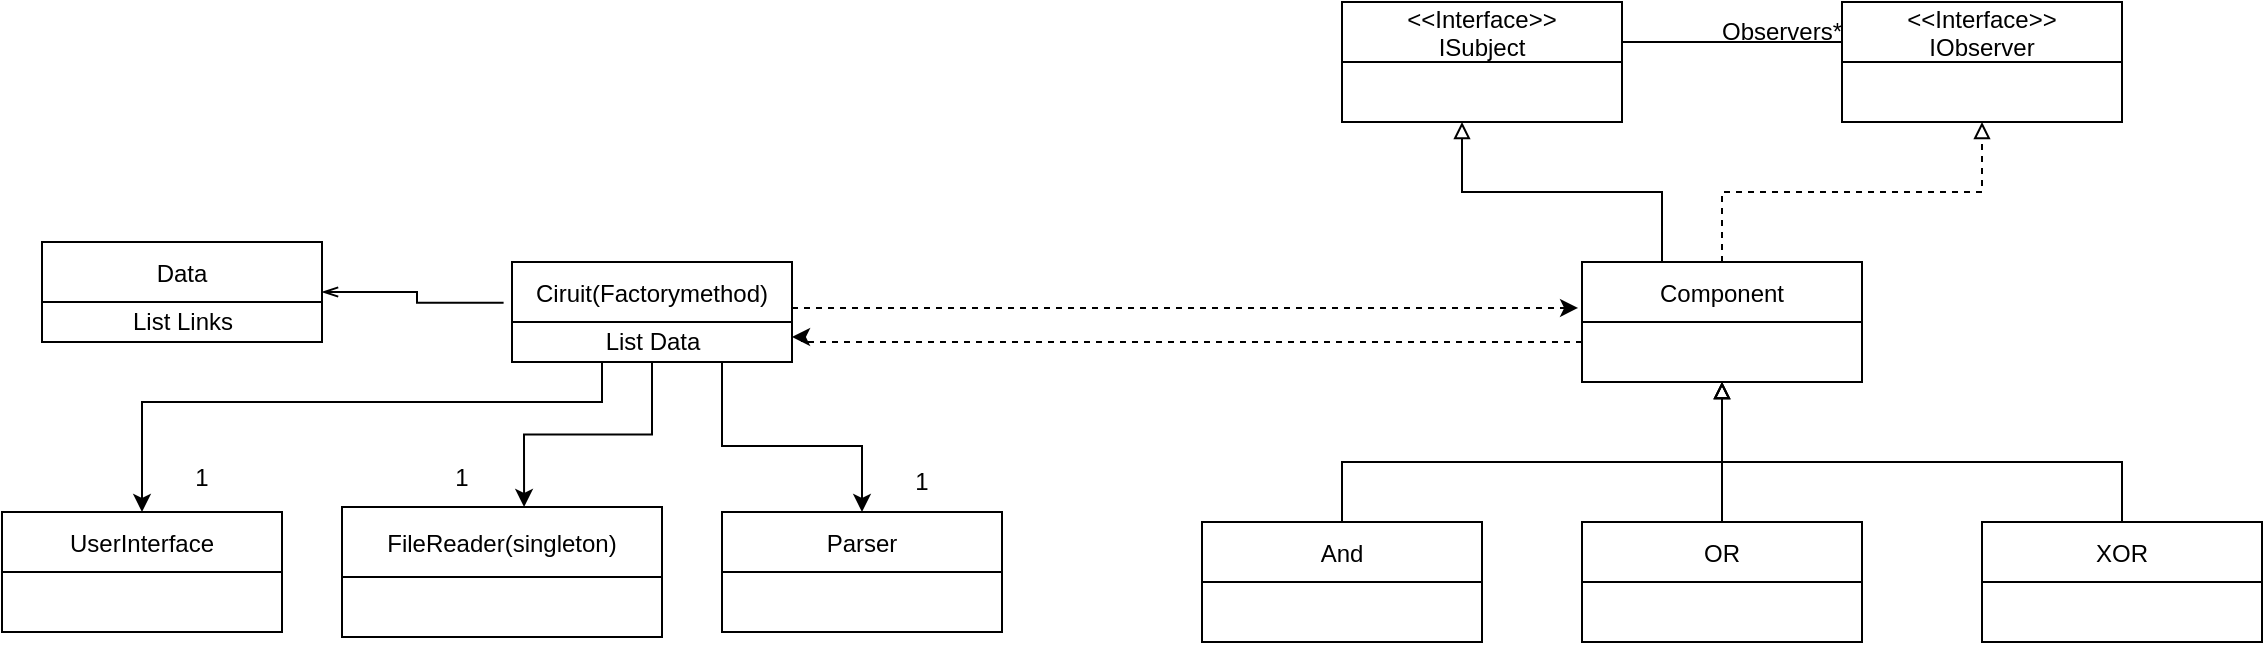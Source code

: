 <mxfile version="17.4.6" type="device"><diagram id="YCaIx49Wdifdze5ji7Sm" name="Page-1"><mxGraphModel dx="813" dy="431" grid="1" gridSize="10" guides="1" tooltips="1" connect="1" arrows="1" fold="1" page="1" pageScale="1" pageWidth="850" pageHeight="1100" math="0" shadow="0"><root><mxCell id="0"/><mxCell id="1" parent="0"/><mxCell id="xd_JtPsaqClil7BxGHxO-16" style="edgeStyle=orthogonalEdgeStyle;rounded=0;orthogonalLoop=1;jettySize=auto;html=1;entryX=0.5;entryY=1;entryDx=0;entryDy=0;endArrow=block;endFill=0;" parent="1" source="xd_JtPsaqClil7BxGHxO-2" edge="1"><mxGeometry relative="1" as="geometry"><Array as="points"><mxPoint x="860" y="295"/><mxPoint x="760" y="295"/></Array><mxPoint x="760" y="260" as="targetPoint"/></mxGeometry></mxCell><mxCell id="xd_JtPsaqClil7BxGHxO-17" style="edgeStyle=orthogonalEdgeStyle;rounded=0;orthogonalLoop=1;jettySize=auto;html=1;entryX=0.5;entryY=1;entryDx=0;entryDy=0;endArrow=block;endFill=0;dashed=1;" parent="1" source="xd_JtPsaqClil7BxGHxO-2" target="xd_JtPsaqClil7BxGHxO-15" edge="1"><mxGeometry relative="1" as="geometry"/></mxCell><mxCell id="S68tOcUG92739EQO4W6m-2" style="edgeStyle=orthogonalEdgeStyle;rounded=0;orthogonalLoop=1;jettySize=auto;html=1;dashed=1;entryX=1;entryY=0.75;entryDx=0;entryDy=0;" edge="1" parent="1" source="xd_JtPsaqClil7BxGHxO-2" target="xd_JtPsaqClil7BxGHxO-12"><mxGeometry relative="1" as="geometry"><mxPoint x="650" y="370" as="targetPoint"/><Array as="points"><mxPoint x="430" y="370"/></Array></mxGeometry></mxCell><mxCell id="xd_JtPsaqClil7BxGHxO-2" value="Component" style="swimlane;fontStyle=0;childLayout=stackLayout;horizontal=1;startSize=30;horizontalStack=0;resizeParent=1;resizeParentMax=0;resizeLast=0;collapsible=1;marginBottom=0;" parent="1" vertex="1"><mxGeometry x="820" y="330" width="140" height="60" as="geometry"/></mxCell><mxCell id="xd_JtPsaqClil7BxGHxO-9" style="edgeStyle=orthogonalEdgeStyle;rounded=0;orthogonalLoop=1;jettySize=auto;html=1;entryX=0.5;entryY=1;entryDx=0;entryDy=0;endArrow=block;endFill=0;" parent="1" source="xd_JtPsaqClil7BxGHxO-6" target="xd_JtPsaqClil7BxGHxO-2" edge="1"><mxGeometry relative="1" as="geometry"><Array as="points"><mxPoint x="700" y="430"/><mxPoint x="890" y="430"/></Array></mxGeometry></mxCell><mxCell id="xd_JtPsaqClil7BxGHxO-6" value="And" style="swimlane;fontStyle=0;childLayout=stackLayout;horizontal=1;startSize=30;horizontalStack=0;resizeParent=1;resizeParentMax=0;resizeLast=0;collapsible=1;marginBottom=0;" parent="1" vertex="1"><mxGeometry x="630" y="460" width="140" height="60" as="geometry"/></mxCell><mxCell id="xd_JtPsaqClil7BxGHxO-10" style="edgeStyle=orthogonalEdgeStyle;rounded=0;orthogonalLoop=1;jettySize=auto;html=1;endArrow=block;endFill=0;" parent="1" source="xd_JtPsaqClil7BxGHxO-7" edge="1"><mxGeometry relative="1" as="geometry"><mxPoint x="890" y="390" as="targetPoint"/><Array as="points"><mxPoint x="890" y="390"/></Array></mxGeometry></mxCell><mxCell id="xd_JtPsaqClil7BxGHxO-7" value="OR" style="swimlane;fontStyle=0;childLayout=stackLayout;horizontal=1;startSize=30;horizontalStack=0;resizeParent=1;resizeParentMax=0;resizeLast=0;collapsible=1;marginBottom=0;" parent="1" vertex="1"><mxGeometry x="820" y="460" width="140" height="60" as="geometry"/></mxCell><mxCell id="xd_JtPsaqClil7BxGHxO-11" style="edgeStyle=orthogonalEdgeStyle;rounded=0;orthogonalLoop=1;jettySize=auto;html=1;endArrow=block;endFill=0;" parent="1" source="xd_JtPsaqClil7BxGHxO-8" edge="1"><mxGeometry relative="1" as="geometry"><mxPoint x="890" y="390" as="targetPoint"/><Array as="points"><mxPoint x="1090" y="430"/><mxPoint x="890" y="430"/><mxPoint x="890" y="390"/></Array></mxGeometry></mxCell><mxCell id="xd_JtPsaqClil7BxGHxO-8" value="XOR" style="swimlane;fontStyle=0;childLayout=stackLayout;horizontal=1;startSize=30;horizontalStack=0;resizeParent=1;resizeParentMax=0;resizeLast=0;collapsible=1;marginBottom=0;" parent="1" vertex="1"><mxGeometry x="1020" y="460" width="140" height="60" as="geometry"/></mxCell><mxCell id="S68tOcUG92739EQO4W6m-1" style="edgeStyle=orthogonalEdgeStyle;rounded=0;orthogonalLoop=1;jettySize=auto;html=1;entryX=-0.014;entryY=0.383;entryDx=0;entryDy=0;entryPerimeter=0;dashed=1;" edge="1" parent="1" source="xd_JtPsaqClil7BxGHxO-12" target="xd_JtPsaqClil7BxGHxO-2"><mxGeometry relative="1" as="geometry"><Array as="points"><mxPoint x="770" y="353"/><mxPoint x="770" y="353"/></Array></mxGeometry></mxCell><mxCell id="S68tOcUG92739EQO4W6m-12" style="edgeStyle=orthogonalEdgeStyle;rounded=0;orthogonalLoop=1;jettySize=auto;html=1;entryX=0.5;entryY=0;entryDx=0;entryDy=0;" edge="1" parent="1" source="xd_JtPsaqClil7BxGHxO-12" target="S68tOcUG92739EQO4W6m-11"><mxGeometry relative="1" as="geometry"><Array as="points"><mxPoint x="330" y="400"/><mxPoint x="100" y="400"/></Array></mxGeometry></mxCell><mxCell id="S68tOcUG92739EQO4W6m-13" style="edgeStyle=orthogonalEdgeStyle;rounded=0;orthogonalLoop=1;jettySize=auto;html=1;entryX=0.569;entryY=0;entryDx=0;entryDy=0;entryPerimeter=0;" edge="1" parent="1" source="xd_JtPsaqClil7BxGHxO-12" target="S68tOcUG92739EQO4W6m-8"><mxGeometry relative="1" as="geometry"/></mxCell><mxCell id="S68tOcUG92739EQO4W6m-14" style="edgeStyle=orthogonalEdgeStyle;rounded=0;orthogonalLoop=1;jettySize=auto;html=1;" edge="1" parent="1" source="xd_JtPsaqClil7BxGHxO-12" target="S68tOcUG92739EQO4W6m-9"><mxGeometry relative="1" as="geometry"><Array as="points"><mxPoint x="390" y="422"/><mxPoint x="460" y="422"/></Array></mxGeometry></mxCell><mxCell id="xd_JtPsaqClil7BxGHxO-12" value="Ciruit(Factorymethod)" style="swimlane;fontStyle=0;childLayout=stackLayout;horizontal=1;startSize=30;horizontalStack=0;resizeParent=1;resizeParentMax=0;resizeLast=0;collapsible=1;marginBottom=0;" parent="1" vertex="1"><mxGeometry x="285" y="330" width="140" height="50" as="geometry"/></mxCell><mxCell id="S68tOcUG92739EQO4W6m-21" value="List Data" style="text;html=1;align=center;verticalAlign=middle;resizable=0;points=[];autosize=1;strokeColor=none;fillColor=none;" vertex="1" parent="xd_JtPsaqClil7BxGHxO-12"><mxGeometry y="30" width="140" height="20" as="geometry"/></mxCell><mxCell id="xd_JtPsaqClil7BxGHxO-18" style="edgeStyle=orthogonalEdgeStyle;rounded=0;orthogonalLoop=1;jettySize=auto;html=1;entryX=0;entryY=0.5;entryDx=0;entryDy=0;endArrow=none;endFill=0;" parent="1" target="xd_JtPsaqClil7BxGHxO-15" edge="1"><mxGeometry relative="1" as="geometry"><Array as="points"><mxPoint x="950" y="220"/></Array><mxPoint x="830" y="220" as="sourcePoint"/></mxGeometry></mxCell><mxCell id="xd_JtPsaqClil7BxGHxO-15" value="&lt;&lt;Interface&gt;&gt;&#10;IObserver" style="swimlane;fontStyle=0;childLayout=stackLayout;horizontal=1;startSize=30;horizontalStack=0;resizeParent=1;resizeParentMax=0;resizeLast=0;collapsible=1;marginBottom=0;" parent="1" vertex="1"><mxGeometry x="950" y="200" width="140" height="60" as="geometry"/></mxCell><mxCell id="xd_JtPsaqClil7BxGHxO-19" value="Observers*" style="text;html=1;strokeColor=none;fillColor=none;align=center;verticalAlign=middle;whiteSpace=wrap;rounded=0;" parent="1" vertex="1"><mxGeometry x="890" y="200" width="60" height="30" as="geometry"/></mxCell><mxCell id="S68tOcUG92739EQO4W6m-7" value="&lt;&lt;Interface&gt;&gt;&#10;ISubject" style="swimlane;fontStyle=0;childLayout=stackLayout;horizontal=1;startSize=30;horizontalStack=0;resizeParent=1;resizeParentMax=0;resizeLast=0;collapsible=1;marginBottom=0;" vertex="1" parent="1"><mxGeometry x="700" y="200" width="140" height="60" as="geometry"/></mxCell><mxCell id="S68tOcUG92739EQO4W6m-8" value="FileReader(singleton)" style="swimlane;fontStyle=0;childLayout=stackLayout;horizontal=1;startSize=35;horizontalStack=0;resizeParent=1;resizeParentMax=0;resizeLast=0;collapsible=1;marginBottom=0;" vertex="1" parent="1"><mxGeometry x="200" y="452.5" width="160" height="65" as="geometry"/></mxCell><mxCell id="S68tOcUG92739EQO4W6m-9" value="Parser" style="swimlane;fontStyle=0;childLayout=stackLayout;horizontal=1;startSize=30;horizontalStack=0;resizeParent=1;resizeParentMax=0;resizeLast=0;collapsible=1;marginBottom=0;" vertex="1" parent="1"><mxGeometry x="390" y="455" width="140" height="60" as="geometry"/></mxCell><mxCell id="S68tOcUG92739EQO4W6m-11" value="UserInterface" style="swimlane;fontStyle=0;childLayout=stackLayout;horizontal=1;startSize=30;horizontalStack=0;resizeParent=1;resizeParentMax=0;resizeLast=0;collapsible=1;marginBottom=0;" vertex="1" parent="1"><mxGeometry x="30" y="455" width="140" height="60" as="geometry"/></mxCell><mxCell id="S68tOcUG92739EQO4W6m-15" value="1" style="text;html=1;strokeColor=none;fillColor=none;align=center;verticalAlign=middle;whiteSpace=wrap;rounded=0;" vertex="1" parent="1"><mxGeometry x="460" y="425" width="60" height="30" as="geometry"/></mxCell><mxCell id="S68tOcUG92739EQO4W6m-16" value="1" style="text;html=1;strokeColor=none;fillColor=none;align=center;verticalAlign=middle;whiteSpace=wrap;rounded=0;" vertex="1" parent="1"><mxGeometry x="230" y="422.5" width="60" height="30" as="geometry"/></mxCell><mxCell id="S68tOcUG92739EQO4W6m-19" value="1" style="text;html=1;strokeColor=none;fillColor=none;align=center;verticalAlign=middle;whiteSpace=wrap;rounded=0;" vertex="1" parent="1"><mxGeometry x="100" y="422.5" width="60" height="30" as="geometry"/></mxCell><mxCell id="S68tOcUG92739EQO4W6m-23" style="edgeStyle=orthogonalEdgeStyle;rounded=0;orthogonalLoop=1;jettySize=auto;html=1;entryX=-0.03;entryY=0.407;entryDx=0;entryDy=0;entryPerimeter=0;endArrow=none;endFill=0;startArrow=openThin;startFill=0;" edge="1" parent="1" source="S68tOcUG92739EQO4W6m-22" target="xd_JtPsaqClil7BxGHxO-12"><mxGeometry relative="1" as="geometry"/></mxCell><mxCell id="S68tOcUG92739EQO4W6m-22" value="Data" style="swimlane;fontStyle=0;childLayout=stackLayout;horizontal=1;startSize=30;horizontalStack=0;resizeParent=1;resizeParentMax=0;resizeLast=0;collapsible=1;marginBottom=0;" vertex="1" parent="1"><mxGeometry x="50" y="320" width="140" height="50" as="geometry"/></mxCell><mxCell id="S68tOcUG92739EQO4W6m-24" value="List Links" style="text;html=1;align=center;verticalAlign=middle;resizable=0;points=[];autosize=1;strokeColor=none;fillColor=none;" vertex="1" parent="S68tOcUG92739EQO4W6m-22"><mxGeometry y="30" width="140" height="20" as="geometry"/></mxCell></root></mxGraphModel></diagram></mxfile>